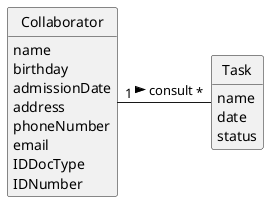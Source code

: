 @startuml
skinparam monochrome true
skinparam packageStyle rectangle
skinparam shadowing false


skinparam classAttributeIconSize 0

hide circle
hide methods

'title Domain Model

'class Platform {
'  -description
'}

class Collaborator {
    name
    birthday
    admissionDate
    address
    phoneNumber
    email
    IDDocType
    IDNumber
}

class Task {
    name
    date
    status
}



Collaborator "1" - "*" Task : consult >

@enduml